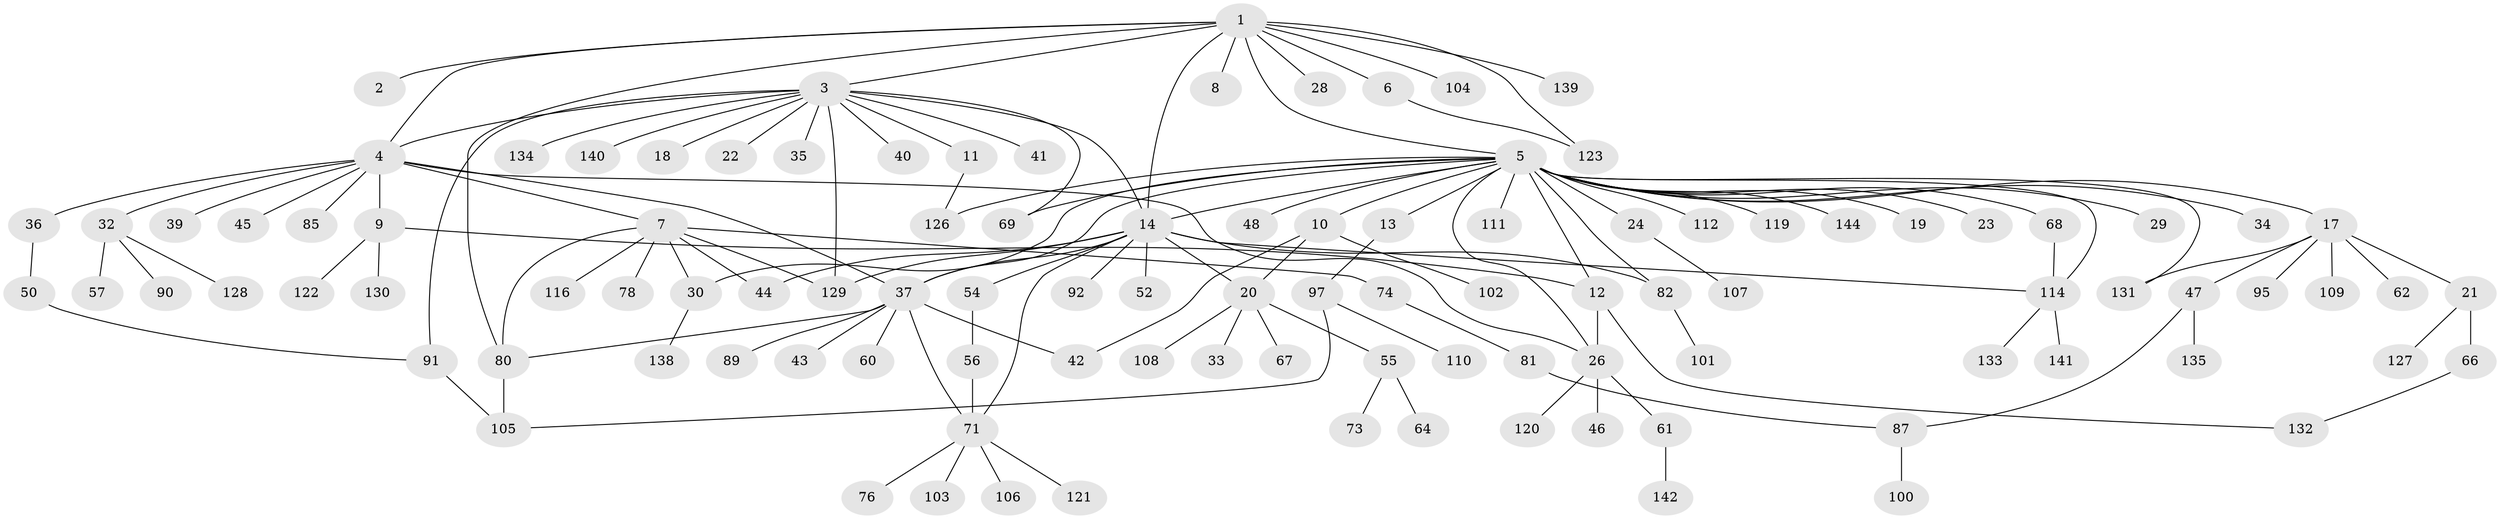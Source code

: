 // original degree distribution, {12: 0.006896551724137931, 1: 0.496551724137931, 14: 0.006896551724137931, 10: 0.006896551724137931, 23: 0.006896551724137931, 2: 0.20689655172413793, 6: 0.020689655172413793, 3: 0.13793103448275862, 5: 0.041379310344827586, 9: 0.006896551724137931, 4: 0.04827586206896552, 8: 0.013793103448275862}
// Generated by graph-tools (version 1.1) at 2025/11/02/27/25 16:11:10]
// undirected, 108 vertices, 137 edges
graph export_dot {
graph [start="1"]
  node [color=gray90,style=filled];
  1 [super="+16"];
  2;
  3 [super="+31"];
  4 [super="+53"];
  5 [super="+15"];
  6;
  7 [super="+58"];
  8 [super="+27"];
  9 [super="+25"];
  10 [super="+117"];
  11 [super="+79"];
  12 [super="+70"];
  13;
  14 [super="+51"];
  17 [super="+49"];
  18;
  19;
  20 [super="+38"];
  21 [super="+93"];
  22;
  23;
  24 [super="+63"];
  26 [super="+59"];
  28;
  29 [super="+99"];
  30 [super="+77"];
  32 [super="+88"];
  33;
  34;
  35;
  36;
  37 [super="+94"];
  39;
  40 [super="+115"];
  41;
  42 [super="+113"];
  43 [super="+83"];
  44 [super="+72"];
  45;
  46;
  47;
  48;
  50;
  52 [super="+136"];
  54 [super="+143"];
  55 [super="+65"];
  56;
  57;
  60;
  61;
  62;
  64;
  66 [super="+75"];
  67;
  68 [super="+86"];
  69 [super="+84"];
  71 [super="+124"];
  73;
  74;
  76;
  78;
  80;
  81;
  82 [super="+96"];
  85;
  87 [super="+137"];
  89;
  90;
  91;
  92;
  95;
  97 [super="+98"];
  100;
  101;
  102;
  103;
  104;
  105 [super="+125"];
  106;
  107;
  108;
  109;
  110;
  111;
  112;
  114 [super="+118"];
  116;
  119;
  120;
  121;
  122;
  123 [super="+145"];
  126;
  127;
  128;
  129;
  130;
  131;
  132;
  133;
  134;
  135;
  138;
  139;
  140;
  141;
  142;
  144;
  1 -- 2;
  1 -- 3;
  1 -- 4;
  1 -- 5;
  1 -- 6;
  1 -- 8;
  1 -- 28;
  1 -- 80;
  1 -- 104;
  1 -- 139;
  1 -- 123;
  1 -- 14;
  3 -- 11;
  3 -- 14;
  3 -- 18;
  3 -- 22;
  3 -- 35;
  3 -- 40;
  3 -- 41;
  3 -- 91;
  3 -- 129;
  3 -- 134;
  3 -- 140;
  3 -- 69;
  3 -- 4;
  4 -- 7;
  4 -- 9;
  4 -- 32;
  4 -- 36;
  4 -- 37;
  4 -- 39;
  4 -- 45;
  4 -- 26;
  4 -- 85;
  5 -- 10;
  5 -- 12;
  5 -- 13;
  5 -- 14;
  5 -- 17;
  5 -- 19;
  5 -- 23;
  5 -- 24;
  5 -- 26;
  5 -- 29;
  5 -- 30 [weight=2];
  5 -- 34;
  5 -- 48;
  5 -- 68;
  5 -- 69;
  5 -- 111;
  5 -- 112;
  5 -- 119;
  5 -- 131;
  5 -- 37;
  5 -- 144;
  5 -- 126;
  5 -- 114;
  5 -- 82;
  6 -- 123;
  7 -- 78;
  7 -- 80;
  7 -- 116;
  7 -- 44;
  7 -- 129;
  7 -- 74;
  7 -- 30;
  9 -- 130;
  9 -- 122;
  9 -- 12;
  10 -- 20;
  10 -- 42;
  10 -- 102;
  11 -- 126;
  12 -- 26;
  12 -- 132;
  13 -- 97;
  14 -- 20;
  14 -- 44;
  14 -- 52;
  14 -- 54;
  14 -- 92;
  14 -- 37;
  14 -- 129;
  14 -- 82;
  14 -- 114;
  14 -- 71;
  17 -- 21;
  17 -- 47;
  17 -- 95;
  17 -- 131;
  17 -- 109;
  17 -- 62;
  20 -- 33;
  20 -- 55;
  20 -- 108;
  20 -- 67;
  21 -- 66;
  21 -- 127;
  24 -- 107;
  26 -- 46;
  26 -- 61;
  26 -- 120;
  30 -- 138;
  32 -- 57;
  32 -- 90;
  32 -- 128;
  36 -- 50;
  37 -- 42;
  37 -- 43;
  37 -- 60;
  37 -- 71;
  37 -- 80;
  37 -- 89;
  47 -- 87;
  47 -- 135;
  50 -- 91;
  54 -- 56;
  55 -- 64;
  55 -- 73;
  56 -- 71;
  61 -- 142;
  66 -- 132;
  68 -- 114;
  71 -- 76;
  71 -- 103;
  71 -- 106;
  71 -- 121;
  74 -- 81;
  80 -- 105;
  81 -- 87;
  82 -- 101;
  87 -- 100;
  91 -- 105;
  97 -- 110;
  97 -- 105;
  114 -- 141;
  114 -- 133;
}
